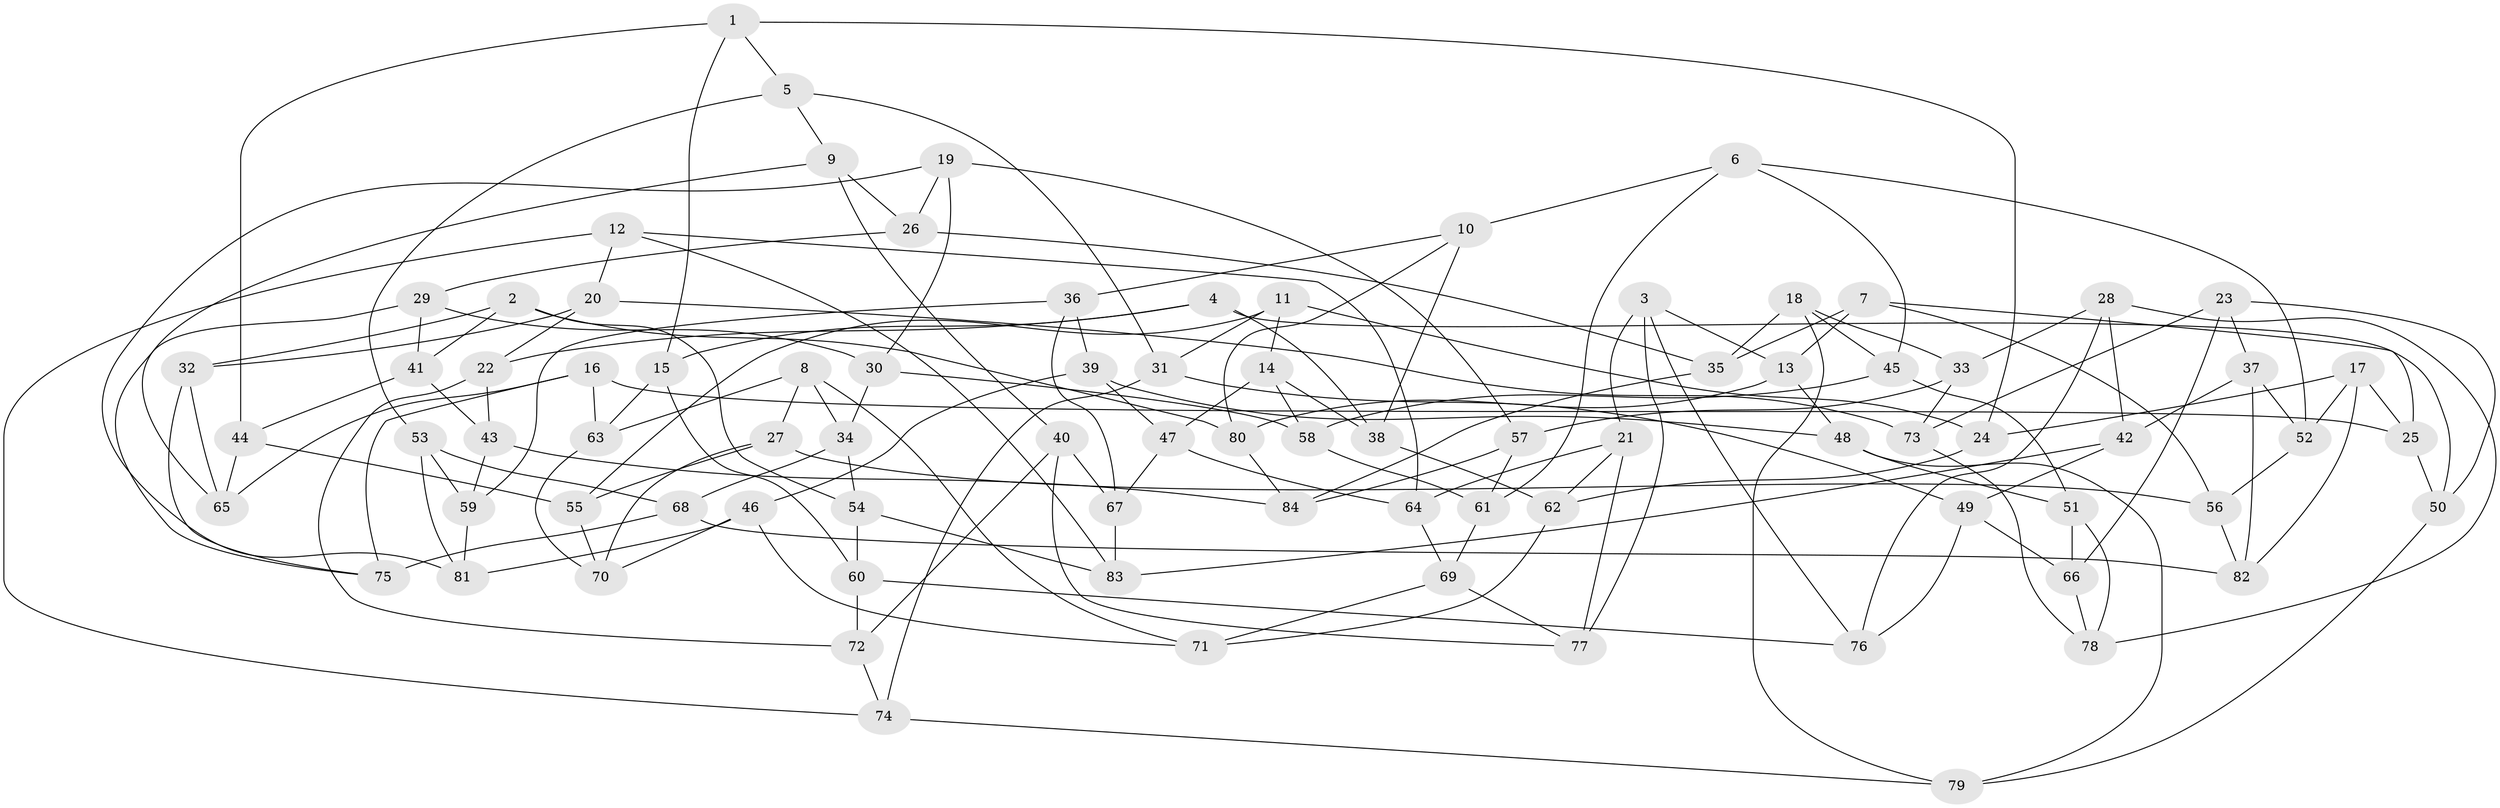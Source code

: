 // coarse degree distribution, {4: 0.7966101694915254, 7: 0.03389830508474576, 12: 0.01694915254237288, 9: 0.03389830508474576, 3: 0.0847457627118644, 8: 0.01694915254237288, 11: 0.01694915254237288}
// Generated by graph-tools (version 1.1) at 2025/54/03/04/25 22:54:03]
// undirected, 84 vertices, 168 edges
graph export_dot {
  node [color=gray90,style=filled];
  1;
  2;
  3;
  4;
  5;
  6;
  7;
  8;
  9;
  10;
  11;
  12;
  13;
  14;
  15;
  16;
  17;
  18;
  19;
  20;
  21;
  22;
  23;
  24;
  25;
  26;
  27;
  28;
  29;
  30;
  31;
  32;
  33;
  34;
  35;
  36;
  37;
  38;
  39;
  40;
  41;
  42;
  43;
  44;
  45;
  46;
  47;
  48;
  49;
  50;
  51;
  52;
  53;
  54;
  55;
  56;
  57;
  58;
  59;
  60;
  61;
  62;
  63;
  64;
  65;
  66;
  67;
  68;
  69;
  70;
  71;
  72;
  73;
  74;
  75;
  76;
  77;
  78;
  79;
  80;
  81;
  82;
  83;
  84;
  1 -- 5;
  1 -- 24;
  1 -- 15;
  1 -- 44;
  2 -- 80;
  2 -- 54;
  2 -- 32;
  2 -- 41;
  3 -- 13;
  3 -- 21;
  3 -- 76;
  3 -- 77;
  4 -- 38;
  4 -- 22;
  4 -- 50;
  4 -- 15;
  5 -- 9;
  5 -- 31;
  5 -- 53;
  6 -- 10;
  6 -- 45;
  6 -- 52;
  6 -- 61;
  7 -- 56;
  7 -- 13;
  7 -- 35;
  7 -- 25;
  8 -- 27;
  8 -- 63;
  8 -- 71;
  8 -- 34;
  9 -- 40;
  9 -- 26;
  9 -- 65;
  10 -- 36;
  10 -- 80;
  10 -- 38;
  11 -- 14;
  11 -- 31;
  11 -- 24;
  11 -- 55;
  12 -- 20;
  12 -- 83;
  12 -- 64;
  12 -- 74;
  13 -- 48;
  13 -- 80;
  14 -- 47;
  14 -- 58;
  14 -- 38;
  15 -- 63;
  15 -- 60;
  16 -- 65;
  16 -- 75;
  16 -- 63;
  16 -- 25;
  17 -- 25;
  17 -- 82;
  17 -- 52;
  17 -- 24;
  18 -- 33;
  18 -- 45;
  18 -- 79;
  18 -- 35;
  19 -- 57;
  19 -- 81;
  19 -- 30;
  19 -- 26;
  20 -- 32;
  20 -- 73;
  20 -- 22;
  21 -- 62;
  21 -- 77;
  21 -- 64;
  22 -- 72;
  22 -- 43;
  23 -- 66;
  23 -- 50;
  23 -- 37;
  23 -- 73;
  24 -- 62;
  25 -- 50;
  26 -- 29;
  26 -- 35;
  27 -- 55;
  27 -- 56;
  27 -- 70;
  28 -- 33;
  28 -- 42;
  28 -- 78;
  28 -- 76;
  29 -- 75;
  29 -- 30;
  29 -- 41;
  30 -- 34;
  30 -- 58;
  31 -- 49;
  31 -- 74;
  32 -- 75;
  32 -- 65;
  33 -- 73;
  33 -- 57;
  34 -- 54;
  34 -- 68;
  35 -- 84;
  36 -- 59;
  36 -- 39;
  36 -- 67;
  37 -- 82;
  37 -- 42;
  37 -- 52;
  38 -- 62;
  39 -- 48;
  39 -- 47;
  39 -- 46;
  40 -- 72;
  40 -- 67;
  40 -- 77;
  41 -- 44;
  41 -- 43;
  42 -- 49;
  42 -- 83;
  43 -- 59;
  43 -- 84;
  44 -- 65;
  44 -- 55;
  45 -- 58;
  45 -- 51;
  46 -- 71;
  46 -- 70;
  46 -- 81;
  47 -- 67;
  47 -- 64;
  48 -- 51;
  48 -- 79;
  49 -- 66;
  49 -- 76;
  50 -- 79;
  51 -- 78;
  51 -- 66;
  52 -- 56;
  53 -- 81;
  53 -- 68;
  53 -- 59;
  54 -- 60;
  54 -- 83;
  55 -- 70;
  56 -- 82;
  57 -- 84;
  57 -- 61;
  58 -- 61;
  59 -- 81;
  60 -- 72;
  60 -- 76;
  61 -- 69;
  62 -- 71;
  63 -- 70;
  64 -- 69;
  66 -- 78;
  67 -- 83;
  68 -- 82;
  68 -- 75;
  69 -- 71;
  69 -- 77;
  72 -- 74;
  73 -- 78;
  74 -- 79;
  80 -- 84;
}
